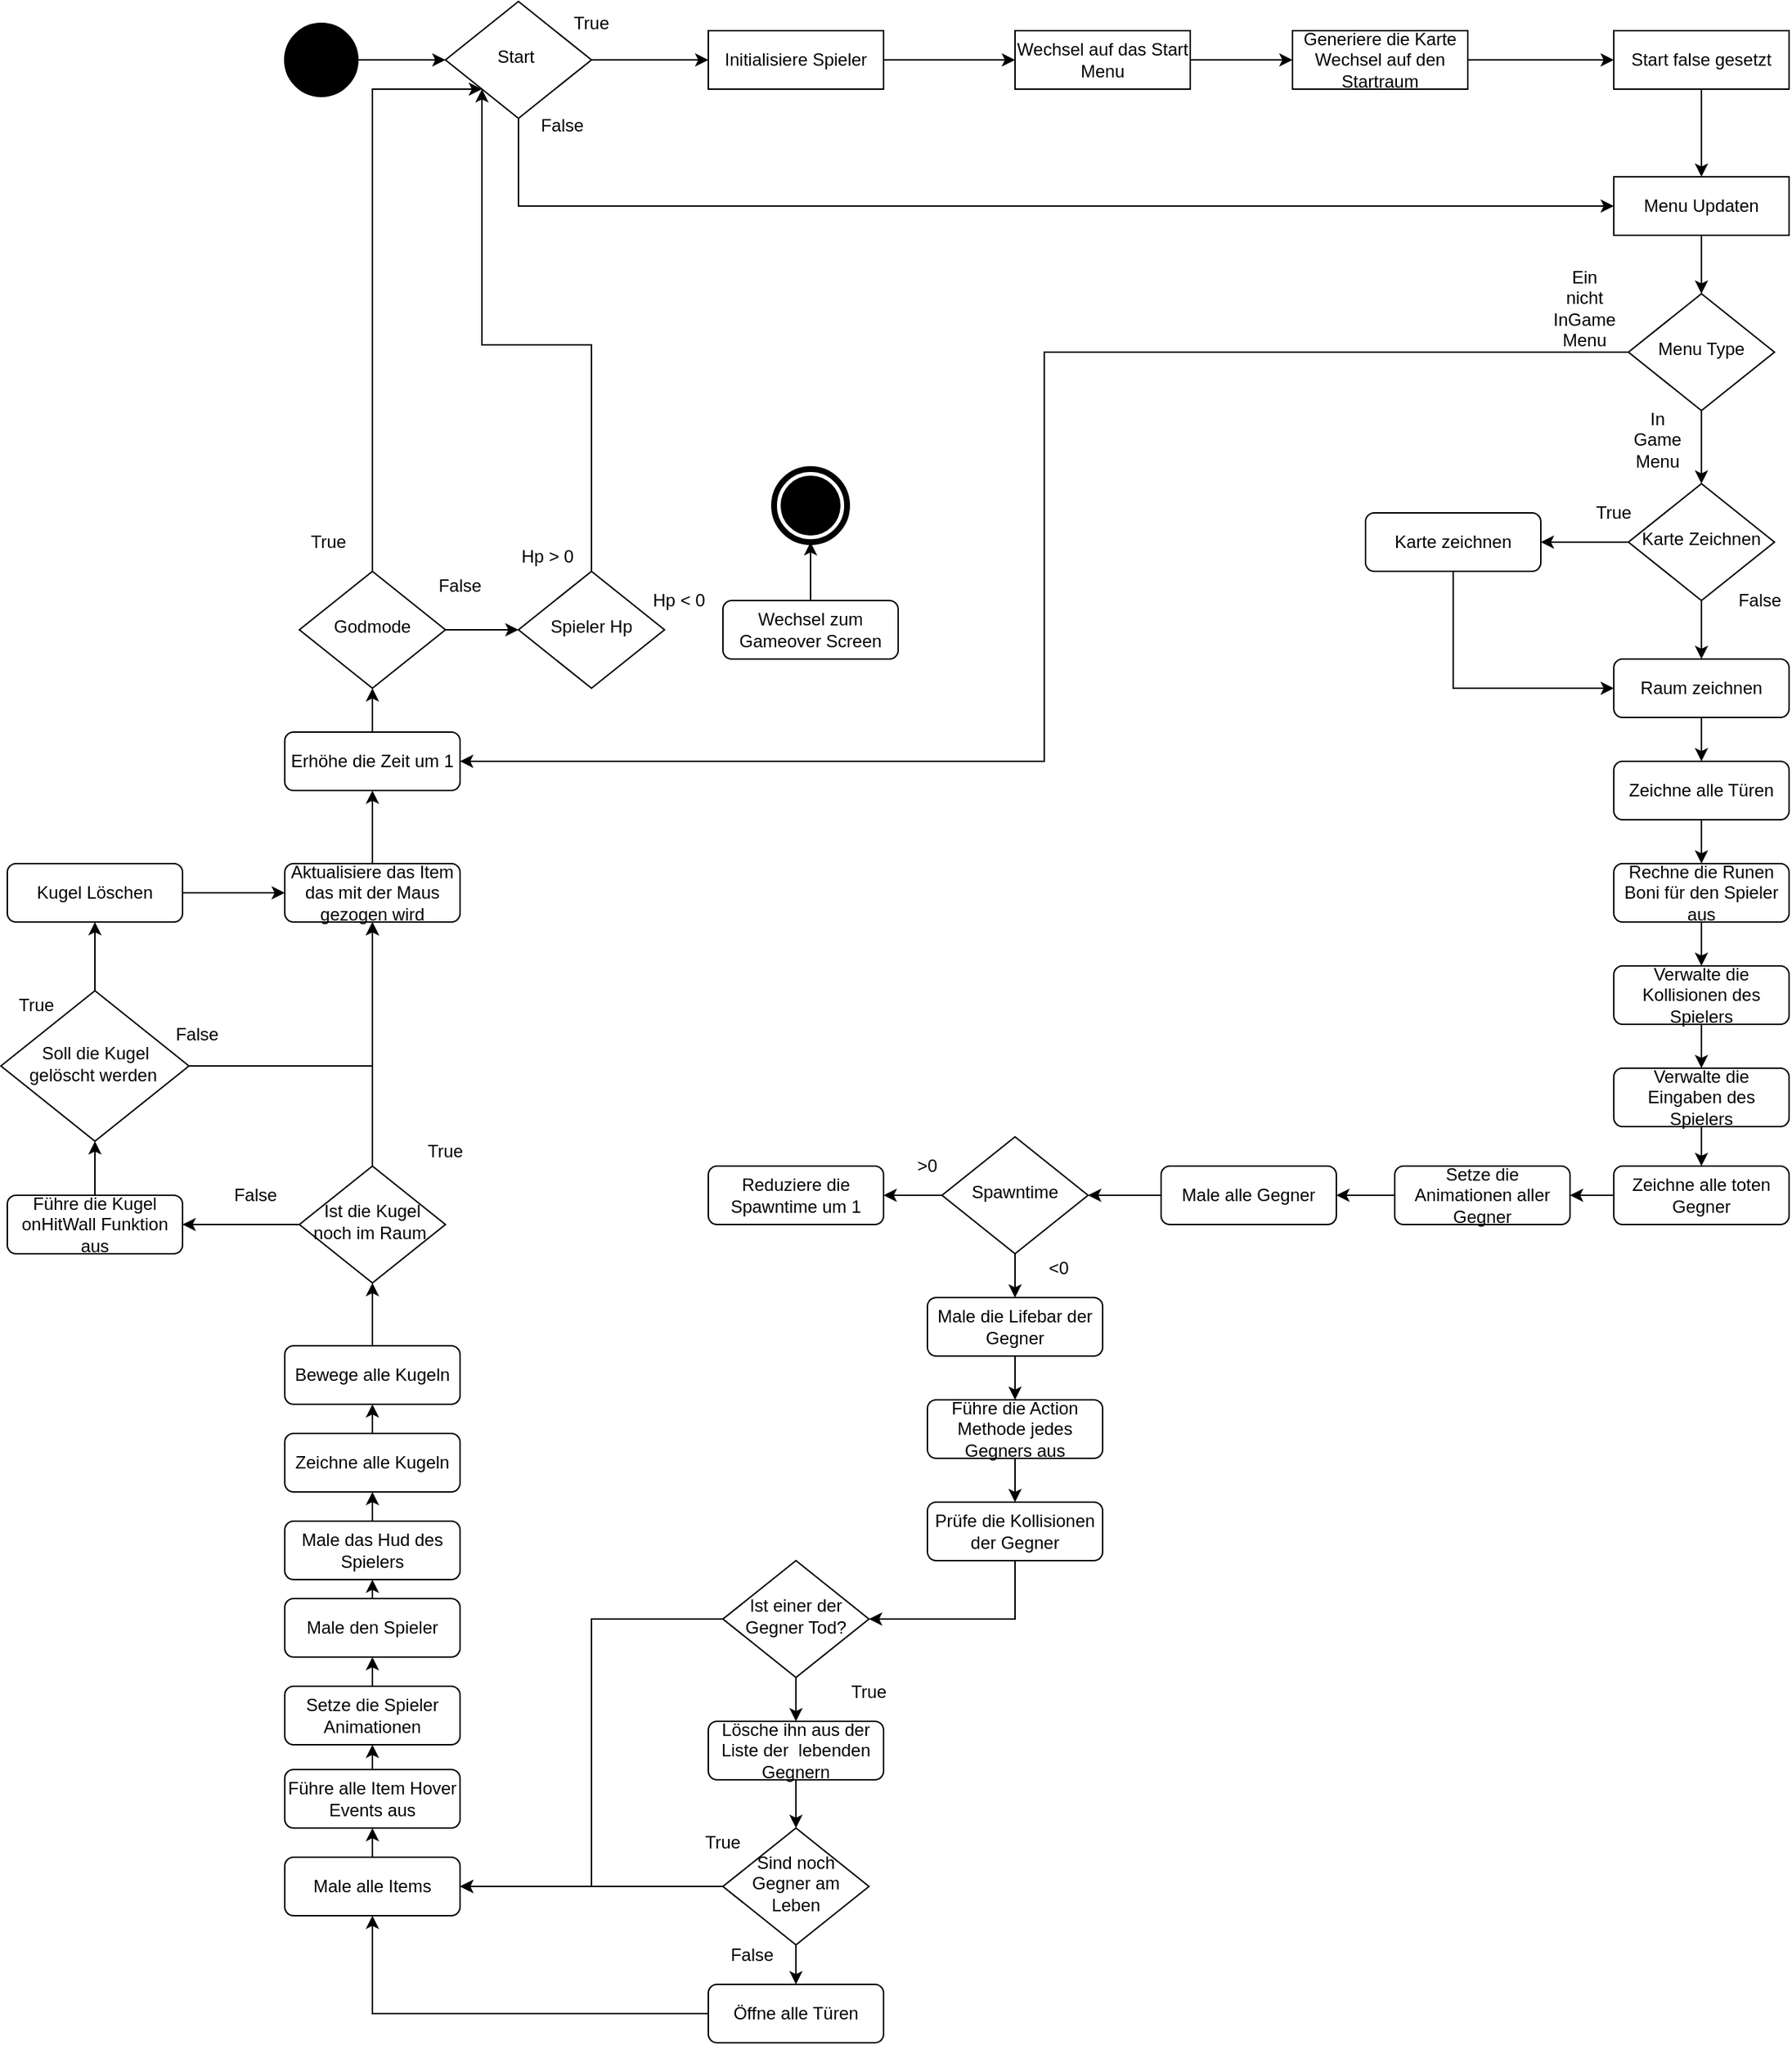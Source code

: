 <mxfile version="12.6.4" type="device"><diagram id="C5RBs43oDa-KdzZeNtuy" name="Page-1"><mxGraphModel dx="4496" dy="1827" grid="1" gridSize="10" guides="1" tooltips="1" connect="1" arrows="1" fold="1" page="1" pageScale="1" pageWidth="1169" pageHeight="827" math="0" shadow="0"><root><mxCell id="WIyWlLk6GJQsqaUBKTNV-0"/><mxCell id="WIyWlLk6GJQsqaUBKTNV-1" parent="WIyWlLk6GJQsqaUBKTNV-0"/><mxCell id="dx4bp2birSGprs29jacx-2" style="edgeStyle=orthogonalEdgeStyle;rounded=0;orthogonalLoop=1;jettySize=auto;html=1;exitX=1;exitY=0.5;exitDx=0;exitDy=0;entryX=0;entryY=0.5;entryDx=0;entryDy=0;" edge="1" parent="WIyWlLk6GJQsqaUBKTNV-1" source="dx4bp2birSGprs29jacx-0" target="dx4bp2birSGprs29jacx-1"><mxGeometry relative="1" as="geometry"/></mxCell><mxCell id="dx4bp2birSGprs29jacx-0" value="" style="ellipse;whiteSpace=wrap;html=1;fillColor=#000000;" vertex="1" parent="WIyWlLk6GJQsqaUBKTNV-1"><mxGeometry x="90" y="65" width="50" height="50" as="geometry"/></mxCell><mxCell id="dx4bp2birSGprs29jacx-8" style="edgeStyle=orthogonalEdgeStyle;rounded=0;orthogonalLoop=1;jettySize=auto;html=1;exitX=1;exitY=0.5;exitDx=0;exitDy=0;entryX=0;entryY=0.5;entryDx=0;entryDy=0;" edge="1" parent="WIyWlLk6GJQsqaUBKTNV-1" source="dx4bp2birSGprs29jacx-1" target="dx4bp2birSGprs29jacx-3"><mxGeometry relative="1" as="geometry"/></mxCell><mxCell id="dx4bp2birSGprs29jacx-19" style="edgeStyle=orthogonalEdgeStyle;rounded=0;orthogonalLoop=1;jettySize=auto;html=1;exitX=0.5;exitY=1;exitDx=0;exitDy=0;entryX=0;entryY=0.5;entryDx=0;entryDy=0;" edge="1" parent="WIyWlLk6GJQsqaUBKTNV-1" source="dx4bp2birSGprs29jacx-1" target="dx4bp2birSGprs29jacx-14"><mxGeometry relative="1" as="geometry"/></mxCell><mxCell id="dx4bp2birSGprs29jacx-1" value="Start&amp;nbsp;" style="rhombus;whiteSpace=wrap;html=1;shadow=0;fontFamily=Helvetica;fontSize=12;align=center;strokeWidth=1;spacing=6;spacingTop=-4;fillColor=#FFFFFF;" vertex="1" parent="WIyWlLk6GJQsqaUBKTNV-1"><mxGeometry x="200" y="50" width="100" height="80" as="geometry"/></mxCell><mxCell id="dx4bp2birSGprs29jacx-11" style="edgeStyle=orthogonalEdgeStyle;rounded=0;orthogonalLoop=1;jettySize=auto;html=1;exitX=1;exitY=0.5;exitDx=0;exitDy=0;entryX=0;entryY=0.5;entryDx=0;entryDy=0;" edge="1" parent="WIyWlLk6GJQsqaUBKTNV-1" source="dx4bp2birSGprs29jacx-3" target="dx4bp2birSGprs29jacx-4"><mxGeometry relative="1" as="geometry"/></mxCell><mxCell id="dx4bp2birSGprs29jacx-3" value="Initialisiere Spieler" style="rounded=1;whiteSpace=wrap;html=1;fontSize=12;glass=0;strokeWidth=1;shadow=0;fillColor=#FFFFFF;arcSize=0;" vertex="1" parent="WIyWlLk6GJQsqaUBKTNV-1"><mxGeometry x="380" y="70" width="120" height="40" as="geometry"/></mxCell><mxCell id="dx4bp2birSGprs29jacx-12" style="edgeStyle=orthogonalEdgeStyle;rounded=0;orthogonalLoop=1;jettySize=auto;html=1;exitX=1;exitY=0.5;exitDx=0;exitDy=0;entryX=0;entryY=0.5;entryDx=0;entryDy=0;" edge="1" parent="WIyWlLk6GJQsqaUBKTNV-1" source="dx4bp2birSGprs29jacx-4" target="dx4bp2birSGprs29jacx-5"><mxGeometry relative="1" as="geometry"/></mxCell><mxCell id="dx4bp2birSGprs29jacx-4" value="Wechsel auf das Start Menu" style="rounded=1;whiteSpace=wrap;html=1;fontSize=12;glass=0;strokeWidth=1;shadow=0;fillColor=#FFFFFF;arcSize=0;" vertex="1" parent="WIyWlLk6GJQsqaUBKTNV-1"><mxGeometry x="590" y="70" width="120" height="40" as="geometry"/></mxCell><mxCell id="dx4bp2birSGprs29jacx-13" style="edgeStyle=orthogonalEdgeStyle;rounded=0;orthogonalLoop=1;jettySize=auto;html=1;exitX=1;exitY=0.5;exitDx=0;exitDy=0;entryX=0;entryY=0.5;entryDx=0;entryDy=0;" edge="1" parent="WIyWlLk6GJQsqaUBKTNV-1" source="dx4bp2birSGprs29jacx-5" target="dx4bp2birSGprs29jacx-6"><mxGeometry relative="1" as="geometry"/></mxCell><mxCell id="dx4bp2birSGprs29jacx-5" value="Generiere die Karte&lt;br&gt;Wechsel auf den Startraum" style="rounded=1;whiteSpace=wrap;html=1;fontSize=12;glass=0;strokeWidth=1;shadow=0;fillColor=#FFFFFF;arcSize=0;" vertex="1" parent="WIyWlLk6GJQsqaUBKTNV-1"><mxGeometry x="780" y="70" width="120" height="40" as="geometry"/></mxCell><mxCell id="dx4bp2birSGprs29jacx-18" style="edgeStyle=orthogonalEdgeStyle;rounded=0;orthogonalLoop=1;jettySize=auto;html=1;exitX=0.5;exitY=1;exitDx=0;exitDy=0;entryX=0.5;entryY=0;entryDx=0;entryDy=0;" edge="1" parent="WIyWlLk6GJQsqaUBKTNV-1" source="dx4bp2birSGprs29jacx-6" target="dx4bp2birSGprs29jacx-14"><mxGeometry relative="1" as="geometry"/></mxCell><mxCell id="dx4bp2birSGprs29jacx-6" value="Start false gesetzt" style="rounded=1;whiteSpace=wrap;html=1;fontSize=12;glass=0;strokeWidth=1;shadow=0;fillColor=#FFFFFF;arcSize=0;" vertex="1" parent="WIyWlLk6GJQsqaUBKTNV-1"><mxGeometry x="1000" y="70" width="120" height="40" as="geometry"/></mxCell><mxCell id="dx4bp2birSGprs29jacx-7" value="True" style="text;html=1;strokeColor=none;fillColor=none;align=center;verticalAlign=middle;whiteSpace=wrap;rounded=0;" vertex="1" parent="WIyWlLk6GJQsqaUBKTNV-1"><mxGeometry x="290" y="60" width="20" height="10" as="geometry"/></mxCell><mxCell id="dx4bp2birSGprs29jacx-9" value="False" style="text;html=1;strokeColor=none;fillColor=none;align=center;verticalAlign=middle;whiteSpace=wrap;rounded=0;" vertex="1" parent="WIyWlLk6GJQsqaUBKTNV-1"><mxGeometry x="270" y="130" width="20" height="10" as="geometry"/></mxCell><mxCell id="dx4bp2birSGprs29jacx-23" style="edgeStyle=orthogonalEdgeStyle;rounded=0;orthogonalLoop=1;jettySize=auto;html=1;exitX=0.5;exitY=1;exitDx=0;exitDy=0;" edge="1" parent="WIyWlLk6GJQsqaUBKTNV-1" source="dx4bp2birSGprs29jacx-14" target="dx4bp2birSGprs29jacx-22"><mxGeometry relative="1" as="geometry"/></mxCell><mxCell id="dx4bp2birSGprs29jacx-14" value="Menu Updaten" style="rounded=1;whiteSpace=wrap;html=1;fontSize=12;glass=0;strokeWidth=1;shadow=0;fillColor=#FFFFFF;arcSize=0;" vertex="1" parent="WIyWlLk6GJQsqaUBKTNV-1"><mxGeometry x="1000" y="170" width="120" height="40" as="geometry"/></mxCell><mxCell id="dx4bp2birSGprs29jacx-26" style="edgeStyle=orthogonalEdgeStyle;rounded=0;orthogonalLoop=1;jettySize=auto;html=1;exitX=0.5;exitY=1;exitDx=0;exitDy=0;entryX=0.5;entryY=0;entryDx=0;entryDy=0;" edge="1" parent="WIyWlLk6GJQsqaUBKTNV-1" source="dx4bp2birSGprs29jacx-22" target="dx4bp2birSGprs29jacx-27"><mxGeometry relative="1" as="geometry"><mxPoint x="820" y="350" as="targetPoint"/></mxGeometry></mxCell><mxCell id="dx4bp2birSGprs29jacx-133" style="edgeStyle=orthogonalEdgeStyle;rounded=0;orthogonalLoop=1;jettySize=auto;html=1;exitX=0;exitY=0.5;exitDx=0;exitDy=0;entryX=1;entryY=0.5;entryDx=0;entryDy=0;" edge="1" parent="WIyWlLk6GJQsqaUBKTNV-1" source="dx4bp2birSGprs29jacx-22" target="dx4bp2birSGprs29jacx-49"><mxGeometry relative="1" as="geometry"/></mxCell><mxCell id="dx4bp2birSGprs29jacx-22" value="Menu Type" style="rhombus;whiteSpace=wrap;html=1;shadow=0;fontFamily=Helvetica;fontSize=12;align=center;strokeWidth=1;spacing=6;spacingTop=-4;fillColor=#FFFFFF;" vertex="1" parent="WIyWlLk6GJQsqaUBKTNV-1"><mxGeometry x="1010" y="250" width="100" height="80" as="geometry"/></mxCell><mxCell id="dx4bp2birSGprs29jacx-25" value="In Game Menu" style="text;html=1;strokeColor=none;fillColor=none;align=center;verticalAlign=middle;whiteSpace=wrap;rounded=0;" vertex="1" parent="WIyWlLk6GJQsqaUBKTNV-1"><mxGeometry x="1010" y="340" width="40" height="20" as="geometry"/></mxCell><mxCell id="dx4bp2birSGprs29jacx-31" style="edgeStyle=orthogonalEdgeStyle;rounded=0;orthogonalLoop=1;jettySize=auto;html=1;exitX=0;exitY=0.5;exitDx=0;exitDy=0;entryX=1;entryY=0.5;entryDx=0;entryDy=0;" edge="1" parent="WIyWlLk6GJQsqaUBKTNV-1" source="dx4bp2birSGprs29jacx-27" target="dx4bp2birSGprs29jacx-30"><mxGeometry relative="1" as="geometry"/></mxCell><mxCell id="dx4bp2birSGprs29jacx-35" style="edgeStyle=orthogonalEdgeStyle;rounded=0;orthogonalLoop=1;jettySize=auto;html=1;exitX=0.5;exitY=1;exitDx=0;exitDy=0;" edge="1" parent="WIyWlLk6GJQsqaUBKTNV-1" source="dx4bp2birSGprs29jacx-27" target="dx4bp2birSGprs29jacx-33"><mxGeometry relative="1" as="geometry"/></mxCell><mxCell id="dx4bp2birSGprs29jacx-27" value="Karte Zeichnen" style="rhombus;whiteSpace=wrap;html=1;shadow=0;fontFamily=Helvetica;fontSize=12;align=center;strokeWidth=1;spacing=6;spacingTop=-4;fillColor=#FFFFFF;" vertex="1" parent="WIyWlLk6GJQsqaUBKTNV-1"><mxGeometry x="1010" y="380" width="100" height="80" as="geometry"/></mxCell><mxCell id="dx4bp2birSGprs29jacx-28" value="True" style="text;html=1;strokeColor=none;fillColor=none;align=center;verticalAlign=middle;whiteSpace=wrap;rounded=0;" vertex="1" parent="WIyWlLk6GJQsqaUBKTNV-1"><mxGeometry x="980" y="390" width="40" height="20" as="geometry"/></mxCell><mxCell id="dx4bp2birSGprs29jacx-34" style="edgeStyle=orthogonalEdgeStyle;rounded=0;orthogonalLoop=1;jettySize=auto;html=1;exitX=0.5;exitY=1;exitDx=0;exitDy=0;entryX=0;entryY=0.5;entryDx=0;entryDy=0;" edge="1" parent="WIyWlLk6GJQsqaUBKTNV-1" source="dx4bp2birSGprs29jacx-30" target="dx4bp2birSGprs29jacx-33"><mxGeometry relative="1" as="geometry"/></mxCell><mxCell id="dx4bp2birSGprs29jacx-30" value="Karte zeichnen" style="rounded=1;whiteSpace=wrap;html=1;fontSize=12;glass=0;strokeWidth=1;shadow=0;fillColor=#FFFFFF;" vertex="1" parent="WIyWlLk6GJQsqaUBKTNV-1"><mxGeometry x="830" y="400" width="120" height="40" as="geometry"/></mxCell><mxCell id="dx4bp2birSGprs29jacx-32" value="False" style="text;html=1;strokeColor=none;fillColor=none;align=center;verticalAlign=middle;whiteSpace=wrap;rounded=0;" vertex="1" parent="WIyWlLk6GJQsqaUBKTNV-1"><mxGeometry x="1080" y="450" width="40" height="20" as="geometry"/></mxCell><mxCell id="dx4bp2birSGprs29jacx-37" style="edgeStyle=orthogonalEdgeStyle;rounded=0;orthogonalLoop=1;jettySize=auto;html=1;exitX=0.5;exitY=1;exitDx=0;exitDy=0;entryX=0.5;entryY=0;entryDx=0;entryDy=0;" edge="1" parent="WIyWlLk6GJQsqaUBKTNV-1" source="dx4bp2birSGprs29jacx-33" target="dx4bp2birSGprs29jacx-36"><mxGeometry relative="1" as="geometry"/></mxCell><mxCell id="dx4bp2birSGprs29jacx-33" value="Raum zeichnen" style="rounded=1;whiteSpace=wrap;html=1;fontSize=12;glass=0;strokeWidth=1;shadow=0;fillColor=#FFFFFF;" vertex="1" parent="WIyWlLk6GJQsqaUBKTNV-1"><mxGeometry x="1000" y="500" width="120" height="40" as="geometry"/></mxCell><mxCell id="dx4bp2birSGprs29jacx-100" style="edgeStyle=orthogonalEdgeStyle;rounded=0;orthogonalLoop=1;jettySize=auto;html=1;exitX=0.5;exitY=1;exitDx=0;exitDy=0;" edge="1" parent="WIyWlLk6GJQsqaUBKTNV-1" source="dx4bp2birSGprs29jacx-36" target="dx4bp2birSGprs29jacx-38"><mxGeometry relative="1" as="geometry"/></mxCell><mxCell id="dx4bp2birSGprs29jacx-36" value="Zeichne alle Türen" style="rounded=1;whiteSpace=wrap;html=1;fontSize=12;glass=0;strokeWidth=1;shadow=0;fillColor=#FFFFFF;" vertex="1" parent="WIyWlLk6GJQsqaUBKTNV-1"><mxGeometry x="1000" y="570" width="120" height="40" as="geometry"/></mxCell><mxCell id="dx4bp2birSGprs29jacx-101" style="edgeStyle=orthogonalEdgeStyle;rounded=0;orthogonalLoop=1;jettySize=auto;html=1;exitX=0.5;exitY=1;exitDx=0;exitDy=0;entryX=0.5;entryY=0;entryDx=0;entryDy=0;" edge="1" parent="WIyWlLk6GJQsqaUBKTNV-1" source="dx4bp2birSGprs29jacx-38" target="dx4bp2birSGprs29jacx-64"><mxGeometry relative="1" as="geometry"/></mxCell><mxCell id="dx4bp2birSGprs29jacx-38" value="Rechne die Runen Boni für den Spieler aus" style="rounded=1;whiteSpace=wrap;html=1;fontSize=12;glass=0;strokeWidth=1;shadow=0;fillColor=#FFFFFF;" vertex="1" parent="WIyWlLk6GJQsqaUBKTNV-1"><mxGeometry x="1000" y="640" width="120" height="40" as="geometry"/></mxCell><mxCell id="dx4bp2birSGprs29jacx-116" style="edgeStyle=orthogonalEdgeStyle;rounded=0;orthogonalLoop=1;jettySize=auto;html=1;exitX=0.5;exitY=0;exitDx=0;exitDy=0;entryX=0.5;entryY=1;entryDx=0;entryDy=0;" edge="1" parent="WIyWlLk6GJQsqaUBKTNV-1" source="dx4bp2birSGprs29jacx-40" target="dx4bp2birSGprs29jacx-41"><mxGeometry relative="1" as="geometry"/></mxCell><mxCell id="dx4bp2birSGprs29jacx-40" value="Male alle Items" style="rounded=1;whiteSpace=wrap;html=1;fontSize=12;glass=0;strokeWidth=1;shadow=0;fillColor=#FFFFFF;" vertex="1" parent="WIyWlLk6GJQsqaUBKTNV-1"><mxGeometry x="90" y="1320" width="120" height="40" as="geometry"/></mxCell><mxCell id="dx4bp2birSGprs29jacx-117" style="edgeStyle=orthogonalEdgeStyle;rounded=0;orthogonalLoop=1;jettySize=auto;html=1;exitX=0.5;exitY=0;exitDx=0;exitDy=0;entryX=0.5;entryY=1;entryDx=0;entryDy=0;" edge="1" parent="WIyWlLk6GJQsqaUBKTNV-1" source="dx4bp2birSGprs29jacx-41" target="dx4bp2birSGprs29jacx-42"><mxGeometry relative="1" as="geometry"/></mxCell><mxCell id="dx4bp2birSGprs29jacx-41" value="Führe alle Item Hover Events aus" style="rounded=1;whiteSpace=wrap;html=1;fontSize=12;glass=0;strokeWidth=1;shadow=0;fillColor=#FFFFFF;" vertex="1" parent="WIyWlLk6GJQsqaUBKTNV-1"><mxGeometry x="90" y="1260" width="120" height="40" as="geometry"/></mxCell><mxCell id="dx4bp2birSGprs29jacx-118" style="edgeStyle=orthogonalEdgeStyle;rounded=0;orthogonalLoop=1;jettySize=auto;html=1;exitX=0.5;exitY=0;exitDx=0;exitDy=0;entryX=0.5;entryY=1;entryDx=0;entryDy=0;" edge="1" parent="WIyWlLk6GJQsqaUBKTNV-1" source="dx4bp2birSGprs29jacx-42" target="dx4bp2birSGprs29jacx-43"><mxGeometry relative="1" as="geometry"/></mxCell><mxCell id="dx4bp2birSGprs29jacx-42" value="Setze die Spieler Animationen" style="rounded=1;whiteSpace=wrap;html=1;fontSize=12;glass=0;strokeWidth=1;shadow=0;fillColor=#FFFFFF;" vertex="1" parent="WIyWlLk6GJQsqaUBKTNV-1"><mxGeometry x="90" y="1203" width="120" height="40" as="geometry"/></mxCell><mxCell id="dx4bp2birSGprs29jacx-119" style="edgeStyle=orthogonalEdgeStyle;rounded=0;orthogonalLoop=1;jettySize=auto;html=1;exitX=0.5;exitY=0;exitDx=0;exitDy=0;entryX=0.5;entryY=1;entryDx=0;entryDy=0;" edge="1" parent="WIyWlLk6GJQsqaUBKTNV-1" source="dx4bp2birSGprs29jacx-43" target="dx4bp2birSGprs29jacx-44"><mxGeometry relative="1" as="geometry"/></mxCell><mxCell id="dx4bp2birSGprs29jacx-43" value="Male den Spieler" style="rounded=1;whiteSpace=wrap;html=1;fontSize=12;glass=0;strokeWidth=1;shadow=0;fillColor=#FFFFFF;" vertex="1" parent="WIyWlLk6GJQsqaUBKTNV-1"><mxGeometry x="90" y="1143" width="120" height="40" as="geometry"/></mxCell><mxCell id="dx4bp2birSGprs29jacx-120" style="edgeStyle=orthogonalEdgeStyle;rounded=0;orthogonalLoop=1;jettySize=auto;html=1;exitX=0.5;exitY=0;exitDx=0;exitDy=0;entryX=0.5;entryY=1;entryDx=0;entryDy=0;" edge="1" parent="WIyWlLk6GJQsqaUBKTNV-1" source="dx4bp2birSGprs29jacx-44" target="dx4bp2birSGprs29jacx-45"><mxGeometry relative="1" as="geometry"/></mxCell><mxCell id="dx4bp2birSGprs29jacx-44" value="Male das Hud des Spielers" style="rounded=1;whiteSpace=wrap;html=1;fontSize=12;glass=0;strokeWidth=1;shadow=0;fillColor=#FFFFFF;" vertex="1" parent="WIyWlLk6GJQsqaUBKTNV-1"><mxGeometry x="90" y="1090" width="120" height="40" as="geometry"/></mxCell><mxCell id="dx4bp2birSGprs29jacx-121" style="edgeStyle=orthogonalEdgeStyle;rounded=0;orthogonalLoop=1;jettySize=auto;html=1;exitX=0.5;exitY=0;exitDx=0;exitDy=0;entryX=0.5;entryY=1;entryDx=0;entryDy=0;" edge="1" parent="WIyWlLk6GJQsqaUBKTNV-1" source="dx4bp2birSGprs29jacx-45" target="dx4bp2birSGprs29jacx-90"><mxGeometry relative="1" as="geometry"/></mxCell><mxCell id="dx4bp2birSGprs29jacx-45" value="Zeichne alle Kugeln" style="rounded=1;whiteSpace=wrap;html=1;fontSize=12;glass=0;strokeWidth=1;shadow=0;fillColor=#FFFFFF;" vertex="1" parent="WIyWlLk6GJQsqaUBKTNV-1"><mxGeometry x="90" y="1030" width="120" height="40" as="geometry"/></mxCell><mxCell id="dx4bp2birSGprs29jacx-129" style="edgeStyle=orthogonalEdgeStyle;rounded=0;orthogonalLoop=1;jettySize=auto;html=1;exitX=0.5;exitY=0;exitDx=0;exitDy=0;entryX=0.5;entryY=1;entryDx=0;entryDy=0;" edge="1" parent="WIyWlLk6GJQsqaUBKTNV-1" source="dx4bp2birSGprs29jacx-46" target="dx4bp2birSGprs29jacx-49"><mxGeometry relative="1" as="geometry"/></mxCell><mxCell id="dx4bp2birSGprs29jacx-46" value="Aktualisiere das Item das mit der Maus gezogen wird" style="rounded=1;whiteSpace=wrap;html=1;fontSize=12;glass=0;strokeWidth=1;shadow=0;fillColor=#FFFFFF;" vertex="1" parent="WIyWlLk6GJQsqaUBKTNV-1"><mxGeometry x="90" y="640" width="120" height="40" as="geometry"/></mxCell><mxCell id="dx4bp2birSGprs29jacx-130" style="edgeStyle=orthogonalEdgeStyle;rounded=0;orthogonalLoop=1;jettySize=auto;html=1;exitX=0.5;exitY=0;exitDx=0;exitDy=0;entryX=0.5;entryY=1;entryDx=0;entryDy=0;" edge="1" parent="WIyWlLk6GJQsqaUBKTNV-1" source="dx4bp2birSGprs29jacx-49" target="dx4bp2birSGprs29jacx-50"><mxGeometry relative="1" as="geometry"/></mxCell><mxCell id="dx4bp2birSGprs29jacx-49" value="Erhöhe die Zeit um 1" style="rounded=1;whiteSpace=wrap;html=1;fontSize=12;glass=0;strokeWidth=1;shadow=0;fillColor=#FFFFFF;" vertex="1" parent="WIyWlLk6GJQsqaUBKTNV-1"><mxGeometry x="90" y="550" width="120" height="40" as="geometry"/></mxCell><mxCell id="dx4bp2birSGprs29jacx-55" style="edgeStyle=orthogonalEdgeStyle;rounded=0;orthogonalLoop=1;jettySize=auto;html=1;exitX=0.5;exitY=0;exitDx=0;exitDy=0;entryX=0;entryY=1;entryDx=0;entryDy=0;" edge="1" parent="WIyWlLk6GJQsqaUBKTNV-1" source="dx4bp2birSGprs29jacx-50" target="dx4bp2birSGprs29jacx-1"><mxGeometry relative="1" as="geometry"><mxPoint x="170" y="90" as="targetPoint"/><Array as="points"><mxPoint x="150" y="110"/></Array></mxGeometry></mxCell><mxCell id="dx4bp2birSGprs29jacx-58" style="edgeStyle=orthogonalEdgeStyle;rounded=0;orthogonalLoop=1;jettySize=auto;html=1;exitX=1;exitY=0.5;exitDx=0;exitDy=0;entryX=0;entryY=0.5;entryDx=0;entryDy=0;" edge="1" parent="WIyWlLk6GJQsqaUBKTNV-1" source="dx4bp2birSGprs29jacx-50" target="dx4bp2birSGprs29jacx-53"><mxGeometry relative="1" as="geometry"/></mxCell><mxCell id="dx4bp2birSGprs29jacx-50" value="Godmode" style="rhombus;whiteSpace=wrap;html=1;shadow=0;fontFamily=Helvetica;fontSize=12;align=center;strokeWidth=1;spacing=6;spacingTop=-4;fillColor=#FFFFFF;" vertex="1" parent="WIyWlLk6GJQsqaUBKTNV-1"><mxGeometry x="100" y="440" width="100" height="80" as="geometry"/></mxCell><mxCell id="dx4bp2birSGprs29jacx-51" value="False" style="text;html=1;strokeColor=none;fillColor=none;align=center;verticalAlign=middle;whiteSpace=wrap;rounded=0;" vertex="1" parent="WIyWlLk6GJQsqaUBKTNV-1"><mxGeometry x="190" y="440" width="40" height="20" as="geometry"/></mxCell><mxCell id="dx4bp2birSGprs29jacx-52" value="True" style="text;html=1;strokeColor=none;fillColor=none;align=center;verticalAlign=middle;whiteSpace=wrap;rounded=0;" vertex="1" parent="WIyWlLk6GJQsqaUBKTNV-1"><mxGeometry x="100" y="410" width="40" height="20" as="geometry"/></mxCell><mxCell id="dx4bp2birSGprs29jacx-57" style="edgeStyle=orthogonalEdgeStyle;rounded=0;orthogonalLoop=1;jettySize=auto;html=1;exitX=0.5;exitY=0;exitDx=0;exitDy=0;entryX=0;entryY=1;entryDx=0;entryDy=0;" edge="1" parent="WIyWlLk6GJQsqaUBKTNV-1" source="dx4bp2birSGprs29jacx-53" target="dx4bp2birSGprs29jacx-1"><mxGeometry relative="1" as="geometry"/></mxCell><mxCell id="dx4bp2birSGprs29jacx-53" value="Spieler Hp" style="rhombus;whiteSpace=wrap;html=1;shadow=0;fontFamily=Helvetica;fontSize=12;align=center;strokeWidth=1;spacing=6;spacingTop=-4;fillColor=#FFFFFF;" vertex="1" parent="WIyWlLk6GJQsqaUBKTNV-1"><mxGeometry x="250" y="440" width="100" height="80" as="geometry"/></mxCell><mxCell id="dx4bp2birSGprs29jacx-56" value="Hp &amp;gt; 0" style="text;html=1;strokeColor=none;fillColor=none;align=center;verticalAlign=middle;whiteSpace=wrap;rounded=0;" vertex="1" parent="WIyWlLk6GJQsqaUBKTNV-1"><mxGeometry x="250" y="420" width="40" height="20" as="geometry"/></mxCell><mxCell id="dx4bp2birSGprs29jacx-59" value="Hp &amp;lt; 0" style="text;html=1;strokeColor=none;fillColor=none;align=center;verticalAlign=middle;whiteSpace=wrap;rounded=0;" vertex="1" parent="WIyWlLk6GJQsqaUBKTNV-1"><mxGeometry x="340" y="450" width="40" height="20" as="geometry"/></mxCell><mxCell id="dx4bp2birSGprs29jacx-141" style="edgeStyle=orthogonalEdgeStyle;rounded=0;orthogonalLoop=1;jettySize=auto;html=1;exitX=0.5;exitY=0;exitDx=0;exitDy=0;entryX=0.5;entryY=1;entryDx=0;entryDy=0;" edge="1" parent="WIyWlLk6GJQsqaUBKTNV-1" source="dx4bp2birSGprs29jacx-61" target="dx4bp2birSGprs29jacx-137"><mxGeometry relative="1" as="geometry"/></mxCell><mxCell id="dx4bp2birSGprs29jacx-61" value="Wechsel zum Gameover Screen" style="rounded=1;whiteSpace=wrap;html=1;fontSize=12;glass=0;strokeWidth=1;shadow=0;fillColor=#FFFFFF;" vertex="1" parent="WIyWlLk6GJQsqaUBKTNV-1"><mxGeometry x="390" y="460" width="120" height="40" as="geometry"/></mxCell><mxCell id="dx4bp2birSGprs29jacx-102" style="edgeStyle=orthogonalEdgeStyle;rounded=0;orthogonalLoop=1;jettySize=auto;html=1;exitX=0.5;exitY=1;exitDx=0;exitDy=0;entryX=0.5;entryY=0;entryDx=0;entryDy=0;" edge="1" parent="WIyWlLk6GJQsqaUBKTNV-1" source="dx4bp2birSGprs29jacx-64" target="dx4bp2birSGprs29jacx-65"><mxGeometry relative="1" as="geometry"/></mxCell><mxCell id="dx4bp2birSGprs29jacx-64" value="Verwalte die Kollisionen des Spielers" style="rounded=1;whiteSpace=wrap;html=1;fontSize=12;glass=0;strokeWidth=1;shadow=0;fillColor=#FFFFFF;" vertex="1" parent="WIyWlLk6GJQsqaUBKTNV-1"><mxGeometry x="1000" y="710" width="120" height="40" as="geometry"/></mxCell><mxCell id="dx4bp2birSGprs29jacx-103" style="edgeStyle=orthogonalEdgeStyle;rounded=0;orthogonalLoop=1;jettySize=auto;html=1;exitX=0.5;exitY=1;exitDx=0;exitDy=0;entryX=0.5;entryY=0;entryDx=0;entryDy=0;" edge="1" parent="WIyWlLk6GJQsqaUBKTNV-1" source="dx4bp2birSGprs29jacx-65" target="dx4bp2birSGprs29jacx-66"><mxGeometry relative="1" as="geometry"/></mxCell><mxCell id="dx4bp2birSGprs29jacx-65" value="Verwalte die Eingaben des Spielers" style="rounded=1;whiteSpace=wrap;html=1;fontSize=12;glass=0;strokeWidth=1;shadow=0;fillColor=#FFFFFF;" vertex="1" parent="WIyWlLk6GJQsqaUBKTNV-1"><mxGeometry x="1000" y="780" width="120" height="40" as="geometry"/></mxCell><mxCell id="dx4bp2birSGprs29jacx-104" style="edgeStyle=orthogonalEdgeStyle;rounded=0;orthogonalLoop=1;jettySize=auto;html=1;exitX=0;exitY=0.5;exitDx=0;exitDy=0;" edge="1" parent="WIyWlLk6GJQsqaUBKTNV-1" source="dx4bp2birSGprs29jacx-66" target="dx4bp2birSGprs29jacx-67"><mxGeometry relative="1" as="geometry"/></mxCell><mxCell id="dx4bp2birSGprs29jacx-66" value="Zeichne alle toten Gegner" style="rounded=1;whiteSpace=wrap;html=1;fontSize=12;glass=0;strokeWidth=1;shadow=0;fillColor=#FFFFFF;" vertex="1" parent="WIyWlLk6GJQsqaUBKTNV-1"><mxGeometry x="1000" y="847" width="120" height="40" as="geometry"/></mxCell><mxCell id="dx4bp2birSGprs29jacx-105" style="edgeStyle=orthogonalEdgeStyle;rounded=0;orthogonalLoop=1;jettySize=auto;html=1;exitX=0;exitY=0.5;exitDx=0;exitDy=0;entryX=1;entryY=0.5;entryDx=0;entryDy=0;" edge="1" parent="WIyWlLk6GJQsqaUBKTNV-1" source="dx4bp2birSGprs29jacx-67" target="dx4bp2birSGprs29jacx-69"><mxGeometry relative="1" as="geometry"/></mxCell><mxCell id="dx4bp2birSGprs29jacx-67" value="Setze die Animationen aller Gegner" style="rounded=1;whiteSpace=wrap;html=1;fontSize=12;glass=0;strokeWidth=1;shadow=0;fillColor=#FFFFFF;" vertex="1" parent="WIyWlLk6GJQsqaUBKTNV-1"><mxGeometry x="850" y="847" width="120" height="40" as="geometry"/></mxCell><mxCell id="dx4bp2birSGprs29jacx-106" style="edgeStyle=orthogonalEdgeStyle;rounded=0;orthogonalLoop=1;jettySize=auto;html=1;exitX=0;exitY=0.5;exitDx=0;exitDy=0;entryX=1;entryY=0.5;entryDx=0;entryDy=0;" edge="1" parent="WIyWlLk6GJQsqaUBKTNV-1" source="dx4bp2birSGprs29jacx-69" target="dx4bp2birSGprs29jacx-70"><mxGeometry relative="1" as="geometry"/></mxCell><mxCell id="dx4bp2birSGprs29jacx-69" value="Male alle Gegner" style="rounded=1;whiteSpace=wrap;html=1;fontSize=12;glass=0;strokeWidth=1;shadow=0;fillColor=#FFFFFF;" vertex="1" parent="WIyWlLk6GJQsqaUBKTNV-1"><mxGeometry x="690" y="847" width="120" height="40" as="geometry"/></mxCell><mxCell id="dx4bp2birSGprs29jacx-107" style="edgeStyle=orthogonalEdgeStyle;rounded=0;orthogonalLoop=1;jettySize=auto;html=1;exitX=0.5;exitY=1;exitDx=0;exitDy=0;entryX=0.5;entryY=0;entryDx=0;entryDy=0;" edge="1" parent="WIyWlLk6GJQsqaUBKTNV-1" source="dx4bp2birSGprs29jacx-70" target="dx4bp2birSGprs29jacx-72"><mxGeometry relative="1" as="geometry"/></mxCell><mxCell id="dx4bp2birSGprs29jacx-110" style="edgeStyle=orthogonalEdgeStyle;rounded=0;orthogonalLoop=1;jettySize=auto;html=1;exitX=0;exitY=0.5;exitDx=0;exitDy=0;entryX=1;entryY=0.5;entryDx=0;entryDy=0;" edge="1" parent="WIyWlLk6GJQsqaUBKTNV-1" source="dx4bp2birSGprs29jacx-70" target="dx4bp2birSGprs29jacx-76"><mxGeometry relative="1" as="geometry"/></mxCell><mxCell id="dx4bp2birSGprs29jacx-70" value="Spawntime" style="rhombus;whiteSpace=wrap;html=1;shadow=0;fontFamily=Helvetica;fontSize=12;align=center;strokeWidth=1;spacing=6;spacingTop=-4;fillColor=#FFFFFF;" vertex="1" parent="WIyWlLk6GJQsqaUBKTNV-1"><mxGeometry x="540" y="827" width="100" height="80" as="geometry"/></mxCell><mxCell id="dx4bp2birSGprs29jacx-71" value="&amp;lt;0" style="text;html=1;strokeColor=none;fillColor=none;align=center;verticalAlign=middle;whiteSpace=wrap;rounded=0;" vertex="1" parent="WIyWlLk6GJQsqaUBKTNV-1"><mxGeometry x="600" y="907" width="40" height="20" as="geometry"/></mxCell><mxCell id="dx4bp2birSGprs29jacx-108" style="edgeStyle=orthogonalEdgeStyle;rounded=0;orthogonalLoop=1;jettySize=auto;html=1;exitX=0.5;exitY=1;exitDx=0;exitDy=0;entryX=0.5;entryY=0;entryDx=0;entryDy=0;" edge="1" parent="WIyWlLk6GJQsqaUBKTNV-1" source="dx4bp2birSGprs29jacx-72" target="dx4bp2birSGprs29jacx-73"><mxGeometry relative="1" as="geometry"/></mxCell><mxCell id="dx4bp2birSGprs29jacx-72" value="Male die Lifebar der Gegner" style="rounded=1;whiteSpace=wrap;html=1;fontSize=12;glass=0;strokeWidth=1;shadow=0;fillColor=#FFFFFF;" vertex="1" parent="WIyWlLk6GJQsqaUBKTNV-1"><mxGeometry x="530" y="937" width="120" height="40" as="geometry"/></mxCell><mxCell id="dx4bp2birSGprs29jacx-109" style="edgeStyle=orthogonalEdgeStyle;rounded=0;orthogonalLoop=1;jettySize=auto;html=1;exitX=0.5;exitY=1;exitDx=0;exitDy=0;entryX=0.5;entryY=0;entryDx=0;entryDy=0;" edge="1" parent="WIyWlLk6GJQsqaUBKTNV-1" source="dx4bp2birSGprs29jacx-73" target="dx4bp2birSGprs29jacx-74"><mxGeometry relative="1" as="geometry"/></mxCell><mxCell id="dx4bp2birSGprs29jacx-73" value="Führe die Action Methode jedes Gegners aus" style="rounded=1;whiteSpace=wrap;html=1;fontSize=12;glass=0;strokeWidth=1;shadow=0;fillColor=#FFFFFF;" vertex="1" parent="WIyWlLk6GJQsqaUBKTNV-1"><mxGeometry x="530" y="1007" width="120" height="40" as="geometry"/></mxCell><mxCell id="dx4bp2birSGprs29jacx-79" style="edgeStyle=orthogonalEdgeStyle;rounded=0;orthogonalLoop=1;jettySize=auto;html=1;exitX=0.5;exitY=1;exitDx=0;exitDy=0;" edge="1" parent="WIyWlLk6GJQsqaUBKTNV-1" source="dx4bp2birSGprs29jacx-74" target="dx4bp2birSGprs29jacx-77"><mxGeometry relative="1" as="geometry"/></mxCell><mxCell id="dx4bp2birSGprs29jacx-74" value="Prüfe die Kollisionen der Gegner" style="rounded=1;whiteSpace=wrap;html=1;fontSize=12;glass=0;strokeWidth=1;shadow=0;fillColor=#FFFFFF;" vertex="1" parent="WIyWlLk6GJQsqaUBKTNV-1"><mxGeometry x="530" y="1077" width="120" height="40" as="geometry"/></mxCell><mxCell id="dx4bp2birSGprs29jacx-75" value="&amp;gt;0" style="text;html=1;strokeColor=none;fillColor=none;align=center;verticalAlign=middle;whiteSpace=wrap;rounded=0;" vertex="1" parent="WIyWlLk6GJQsqaUBKTNV-1"><mxGeometry x="510" y="837" width="40" height="20" as="geometry"/></mxCell><mxCell id="dx4bp2birSGprs29jacx-76" value="Reduziere die Spawntime um 1" style="rounded=1;whiteSpace=wrap;html=1;fontSize=12;glass=0;strokeWidth=1;shadow=0;fillColor=#FFFFFF;" vertex="1" parent="WIyWlLk6GJQsqaUBKTNV-1"><mxGeometry x="380" y="847" width="120" height="40" as="geometry"/></mxCell><mxCell id="dx4bp2birSGprs29jacx-87" style="edgeStyle=orthogonalEdgeStyle;rounded=0;orthogonalLoop=1;jettySize=auto;html=1;exitX=0;exitY=0.5;exitDx=0;exitDy=0;entryX=1;entryY=0.5;entryDx=0;entryDy=0;" edge="1" parent="WIyWlLk6GJQsqaUBKTNV-1" source="dx4bp2birSGprs29jacx-77" target="dx4bp2birSGprs29jacx-40"><mxGeometry relative="1" as="geometry"/></mxCell><mxCell id="dx4bp2birSGprs29jacx-111" style="edgeStyle=orthogonalEdgeStyle;rounded=0;orthogonalLoop=1;jettySize=auto;html=1;exitX=0.5;exitY=1;exitDx=0;exitDy=0;entryX=0.5;entryY=0;entryDx=0;entryDy=0;" edge="1" parent="WIyWlLk6GJQsqaUBKTNV-1" source="dx4bp2birSGprs29jacx-77" target="dx4bp2birSGprs29jacx-81"><mxGeometry relative="1" as="geometry"/></mxCell><mxCell id="dx4bp2birSGprs29jacx-77" value="Ist einer der Gegner Tod?" style="rhombus;whiteSpace=wrap;html=1;shadow=0;fontFamily=Helvetica;fontSize=12;align=center;strokeWidth=1;spacing=6;spacingTop=-4;fillColor=#FFFFFF;" vertex="1" parent="WIyWlLk6GJQsqaUBKTNV-1"><mxGeometry x="390" y="1117" width="100" height="80" as="geometry"/></mxCell><mxCell id="dx4bp2birSGprs29jacx-80" value="True" style="text;html=1;strokeColor=none;fillColor=none;align=center;verticalAlign=middle;whiteSpace=wrap;rounded=0;" vertex="1" parent="WIyWlLk6GJQsqaUBKTNV-1"><mxGeometry x="470" y="1197" width="40" height="20" as="geometry"/></mxCell><mxCell id="dx4bp2birSGprs29jacx-112" style="edgeStyle=orthogonalEdgeStyle;rounded=0;orthogonalLoop=1;jettySize=auto;html=1;exitX=0.5;exitY=1;exitDx=0;exitDy=0;entryX=0.5;entryY=0;entryDx=0;entryDy=0;" edge="1" parent="WIyWlLk6GJQsqaUBKTNV-1" source="dx4bp2birSGprs29jacx-81" target="dx4bp2birSGprs29jacx-83"><mxGeometry relative="1" as="geometry"/></mxCell><mxCell id="dx4bp2birSGprs29jacx-81" value="Lösche ihn aus der Liste der&amp;nbsp; lebenden Gegnern" style="rounded=1;whiteSpace=wrap;html=1;fontSize=12;glass=0;strokeWidth=1;shadow=0;fillColor=#FFFFFF;" vertex="1" parent="WIyWlLk6GJQsqaUBKTNV-1"><mxGeometry x="380" y="1227" width="120" height="40" as="geometry"/></mxCell><mxCell id="dx4bp2birSGprs29jacx-113" style="edgeStyle=orthogonalEdgeStyle;rounded=0;orthogonalLoop=1;jettySize=auto;html=1;exitX=0;exitY=0.5;exitDx=0;exitDy=0;entryX=1;entryY=0.5;entryDx=0;entryDy=0;" edge="1" parent="WIyWlLk6GJQsqaUBKTNV-1" source="dx4bp2birSGprs29jacx-83" target="dx4bp2birSGprs29jacx-40"><mxGeometry relative="1" as="geometry"/></mxCell><mxCell id="dx4bp2birSGprs29jacx-114" style="edgeStyle=orthogonalEdgeStyle;rounded=0;orthogonalLoop=1;jettySize=auto;html=1;exitX=0.5;exitY=1;exitDx=0;exitDy=0;entryX=0.5;entryY=0;entryDx=0;entryDy=0;" edge="1" parent="WIyWlLk6GJQsqaUBKTNV-1" source="dx4bp2birSGprs29jacx-83" target="dx4bp2birSGprs29jacx-86"><mxGeometry relative="1" as="geometry"/></mxCell><mxCell id="dx4bp2birSGprs29jacx-83" value="Sind noch Gegner am Leben" style="rhombus;whiteSpace=wrap;html=1;shadow=0;fontFamily=Helvetica;fontSize=12;align=center;strokeWidth=1;spacing=6;spacingTop=-4;fillColor=#FFFFFF;" vertex="1" parent="WIyWlLk6GJQsqaUBKTNV-1"><mxGeometry x="390" y="1300" width="100" height="80" as="geometry"/></mxCell><mxCell id="dx4bp2birSGprs29jacx-84" value="True" style="text;html=1;strokeColor=none;fillColor=none;align=center;verticalAlign=middle;whiteSpace=wrap;rounded=0;" vertex="1" parent="WIyWlLk6GJQsqaUBKTNV-1"><mxGeometry x="370" y="1300" width="40" height="20" as="geometry"/></mxCell><mxCell id="dx4bp2birSGprs29jacx-85" value="False" style="text;html=1;strokeColor=none;fillColor=none;align=center;verticalAlign=middle;whiteSpace=wrap;rounded=0;" vertex="1" parent="WIyWlLk6GJQsqaUBKTNV-1"><mxGeometry x="390" y="1377" width="40" height="20" as="geometry"/></mxCell><mxCell id="dx4bp2birSGprs29jacx-115" style="edgeStyle=orthogonalEdgeStyle;rounded=0;orthogonalLoop=1;jettySize=auto;html=1;exitX=0;exitY=0.5;exitDx=0;exitDy=0;entryX=0.5;entryY=1;entryDx=0;entryDy=0;" edge="1" parent="WIyWlLk6GJQsqaUBKTNV-1" source="dx4bp2birSGprs29jacx-86" target="dx4bp2birSGprs29jacx-40"><mxGeometry relative="1" as="geometry"/></mxCell><mxCell id="dx4bp2birSGprs29jacx-86" value="Öffne alle Türen" style="rounded=1;whiteSpace=wrap;html=1;fontSize=12;glass=0;strokeWidth=1;shadow=0;fillColor=#FFFFFF;" vertex="1" parent="WIyWlLk6GJQsqaUBKTNV-1"><mxGeometry x="380" y="1407" width="120" height="40" as="geometry"/></mxCell><mxCell id="dx4bp2birSGprs29jacx-122" style="edgeStyle=orthogonalEdgeStyle;rounded=0;orthogonalLoop=1;jettySize=auto;html=1;exitX=0.5;exitY=0;exitDx=0;exitDy=0;entryX=0.5;entryY=1;entryDx=0;entryDy=0;" edge="1" parent="WIyWlLk6GJQsqaUBKTNV-1" source="dx4bp2birSGprs29jacx-90" target="dx4bp2birSGprs29jacx-91"><mxGeometry relative="1" as="geometry"><mxPoint x="149.897" y="930" as="targetPoint"/></mxGeometry></mxCell><mxCell id="dx4bp2birSGprs29jacx-90" value="Bewege alle Kugeln" style="rounded=1;whiteSpace=wrap;html=1;fontSize=12;glass=0;strokeWidth=1;shadow=0;fillColor=#FFFFFF;" vertex="1" parent="WIyWlLk6GJQsqaUBKTNV-1"><mxGeometry x="90" y="970" width="120" height="40" as="geometry"/></mxCell><mxCell id="dx4bp2birSGprs29jacx-123" style="edgeStyle=orthogonalEdgeStyle;rounded=0;orthogonalLoop=1;jettySize=auto;html=1;exitX=0;exitY=0.5;exitDx=0;exitDy=0;entryX=1;entryY=0.5;entryDx=0;entryDy=0;" edge="1" parent="WIyWlLk6GJQsqaUBKTNV-1" source="dx4bp2birSGprs29jacx-91" target="dx4bp2birSGprs29jacx-94"><mxGeometry relative="1" as="geometry"/></mxCell><mxCell id="dx4bp2birSGprs29jacx-127" style="edgeStyle=orthogonalEdgeStyle;rounded=0;orthogonalLoop=1;jettySize=auto;html=1;exitX=0.5;exitY=0;exitDx=0;exitDy=0;entryX=0.5;entryY=1;entryDx=0;entryDy=0;" edge="1" parent="WIyWlLk6GJQsqaUBKTNV-1" source="dx4bp2birSGprs29jacx-91" target="dx4bp2birSGprs29jacx-46"><mxGeometry relative="1" as="geometry"><mxPoint x="170.0" y="690" as="targetPoint"/></mxGeometry></mxCell><mxCell id="dx4bp2birSGprs29jacx-91" value="Ist die Kugel noch im Raum&amp;nbsp;" style="rhombus;whiteSpace=wrap;html=1;shadow=0;fontFamily=Helvetica;fontSize=12;align=center;strokeWidth=1;spacing=6;spacingTop=-4;fillColor=#FFFFFF;" vertex="1" parent="WIyWlLk6GJQsqaUBKTNV-1"><mxGeometry x="100" y="847" width="100" height="80" as="geometry"/></mxCell><mxCell id="dx4bp2birSGprs29jacx-92" value="True" style="text;html=1;strokeColor=none;fillColor=none;align=center;verticalAlign=middle;whiteSpace=wrap;rounded=0;" vertex="1" parent="WIyWlLk6GJQsqaUBKTNV-1"><mxGeometry x="180" y="827" width="40" height="20" as="geometry"/></mxCell><mxCell id="dx4bp2birSGprs29jacx-93" value="False" style="text;html=1;strokeColor=none;fillColor=none;align=center;verticalAlign=middle;whiteSpace=wrap;rounded=0;" vertex="1" parent="WIyWlLk6GJQsqaUBKTNV-1"><mxGeometry x="50" y="857" width="40" height="20" as="geometry"/></mxCell><mxCell id="dx4bp2birSGprs29jacx-124" style="edgeStyle=orthogonalEdgeStyle;rounded=0;orthogonalLoop=1;jettySize=auto;html=1;exitX=0.5;exitY=0;exitDx=0;exitDy=0;entryX=0.5;entryY=1;entryDx=0;entryDy=0;" edge="1" parent="WIyWlLk6GJQsqaUBKTNV-1" source="dx4bp2birSGprs29jacx-94" target="dx4bp2birSGprs29jacx-95"><mxGeometry relative="1" as="geometry"/></mxCell><mxCell id="dx4bp2birSGprs29jacx-94" value="Führe die Kugel onHitWall Funktion aus" style="rounded=1;whiteSpace=wrap;html=1;fontSize=12;glass=0;strokeWidth=1;shadow=0;fillColor=#FFFFFF;" vertex="1" parent="WIyWlLk6GJQsqaUBKTNV-1"><mxGeometry x="-100" y="867" width="120" height="40" as="geometry"/></mxCell><mxCell id="dx4bp2birSGprs29jacx-125" style="edgeStyle=orthogonalEdgeStyle;rounded=0;orthogonalLoop=1;jettySize=auto;html=1;exitX=0.5;exitY=0;exitDx=0;exitDy=0;entryX=0.5;entryY=1;entryDx=0;entryDy=0;" edge="1" parent="WIyWlLk6GJQsqaUBKTNV-1" source="dx4bp2birSGprs29jacx-95" target="dx4bp2birSGprs29jacx-96"><mxGeometry relative="1" as="geometry"/></mxCell><mxCell id="dx4bp2birSGprs29jacx-126" style="edgeStyle=orthogonalEdgeStyle;rounded=0;orthogonalLoop=1;jettySize=auto;html=1;exitX=1;exitY=0.5;exitDx=0;exitDy=0;entryX=0.5;entryY=1;entryDx=0;entryDy=0;" edge="1" parent="WIyWlLk6GJQsqaUBKTNV-1" source="dx4bp2birSGprs29jacx-95" target="dx4bp2birSGprs29jacx-46"><mxGeometry relative="1" as="geometry"/></mxCell><mxCell id="dx4bp2birSGprs29jacx-95" value="Soll die Kugel gelöscht werden&amp;nbsp;" style="rhombus;whiteSpace=wrap;html=1;shadow=0;fontFamily=Helvetica;fontSize=12;align=center;strokeWidth=1;spacing=6;spacingTop=-4;fillColor=#FFFFFF;" vertex="1" parent="WIyWlLk6GJQsqaUBKTNV-1"><mxGeometry x="-104.37" y="727" width="128.75" height="103" as="geometry"/></mxCell><mxCell id="dx4bp2birSGprs29jacx-128" style="edgeStyle=orthogonalEdgeStyle;rounded=0;orthogonalLoop=1;jettySize=auto;html=1;exitX=1;exitY=0.5;exitDx=0;exitDy=0;entryX=0;entryY=0.5;entryDx=0;entryDy=0;" edge="1" parent="WIyWlLk6GJQsqaUBKTNV-1" source="dx4bp2birSGprs29jacx-96" target="dx4bp2birSGprs29jacx-46"><mxGeometry relative="1" as="geometry"/></mxCell><mxCell id="dx4bp2birSGprs29jacx-96" value="Kugel Löschen" style="rounded=1;whiteSpace=wrap;html=1;fontSize=12;glass=0;strokeWidth=1;shadow=0;fillColor=#FFFFFF;" vertex="1" parent="WIyWlLk6GJQsqaUBKTNV-1"><mxGeometry x="-100" y="640" width="120" height="40" as="geometry"/></mxCell><mxCell id="dx4bp2birSGprs29jacx-97" value="True" style="text;html=1;strokeColor=none;fillColor=none;align=center;verticalAlign=middle;whiteSpace=wrap;rounded=0;" vertex="1" parent="WIyWlLk6GJQsqaUBKTNV-1"><mxGeometry x="-100" y="727" width="40" height="20" as="geometry"/></mxCell><mxCell id="dx4bp2birSGprs29jacx-98" value="False" style="text;html=1;strokeColor=none;fillColor=none;align=center;verticalAlign=middle;whiteSpace=wrap;rounded=0;" vertex="1" parent="WIyWlLk6GJQsqaUBKTNV-1"><mxGeometry x="10" y="747" width="40" height="20" as="geometry"/></mxCell><mxCell id="dx4bp2birSGprs29jacx-131" value="Ein nicht InGame Menu" style="text;html=1;strokeColor=none;fillColor=none;align=center;verticalAlign=middle;whiteSpace=wrap;rounded=0;" vertex="1" parent="WIyWlLk6GJQsqaUBKTNV-1"><mxGeometry x="960" y="250" width="40" height="20" as="geometry"/></mxCell><mxCell id="dx4bp2birSGprs29jacx-140" value="" style="group" vertex="1" connectable="0" parent="WIyWlLk6GJQsqaUBKTNV-1"><mxGeometry x="425" y="370" width="50" height="50" as="geometry"/></mxCell><mxCell id="dx4bp2birSGprs29jacx-134" value="" style="ellipse;whiteSpace=wrap;html=1;fillColor=#000000;" vertex="1" parent="dx4bp2birSGprs29jacx-140"><mxGeometry x="5" y="5" width="40" height="40" as="geometry"/></mxCell><mxCell id="dx4bp2birSGprs29jacx-137" value="" style="ellipse;whiteSpace=wrap;html=1;aspect=fixed;fillColor=none;strokeWidth=4;" vertex="1" parent="dx4bp2birSGprs29jacx-140"><mxGeometry width="50" height="50" as="geometry"/></mxCell></root></mxGraphModel></diagram></mxfile>